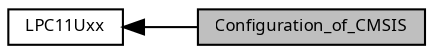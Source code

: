 digraph "Configuration_of_CMSIS"
{
  edge [fontname="Sans",fontsize="8",labelfontname="Sans",labelfontsize="8"];
  node [fontname="Sans",fontsize="8",shape=record];
  rankdir=LR;
  Node1 [label="LPC11Uxx",height=0.2,width=0.4,color="black", fillcolor="white", style="filled",URL="$group___l_p_c11_uxx.html"];
  Node0 [label="Configuration_of_CMSIS",height=0.2,width=0.4,color="black", fillcolor="grey75", style="filled", fontcolor="black"];
  Node1->Node0 [shape=plaintext, dir="back", style="solid"];
}
